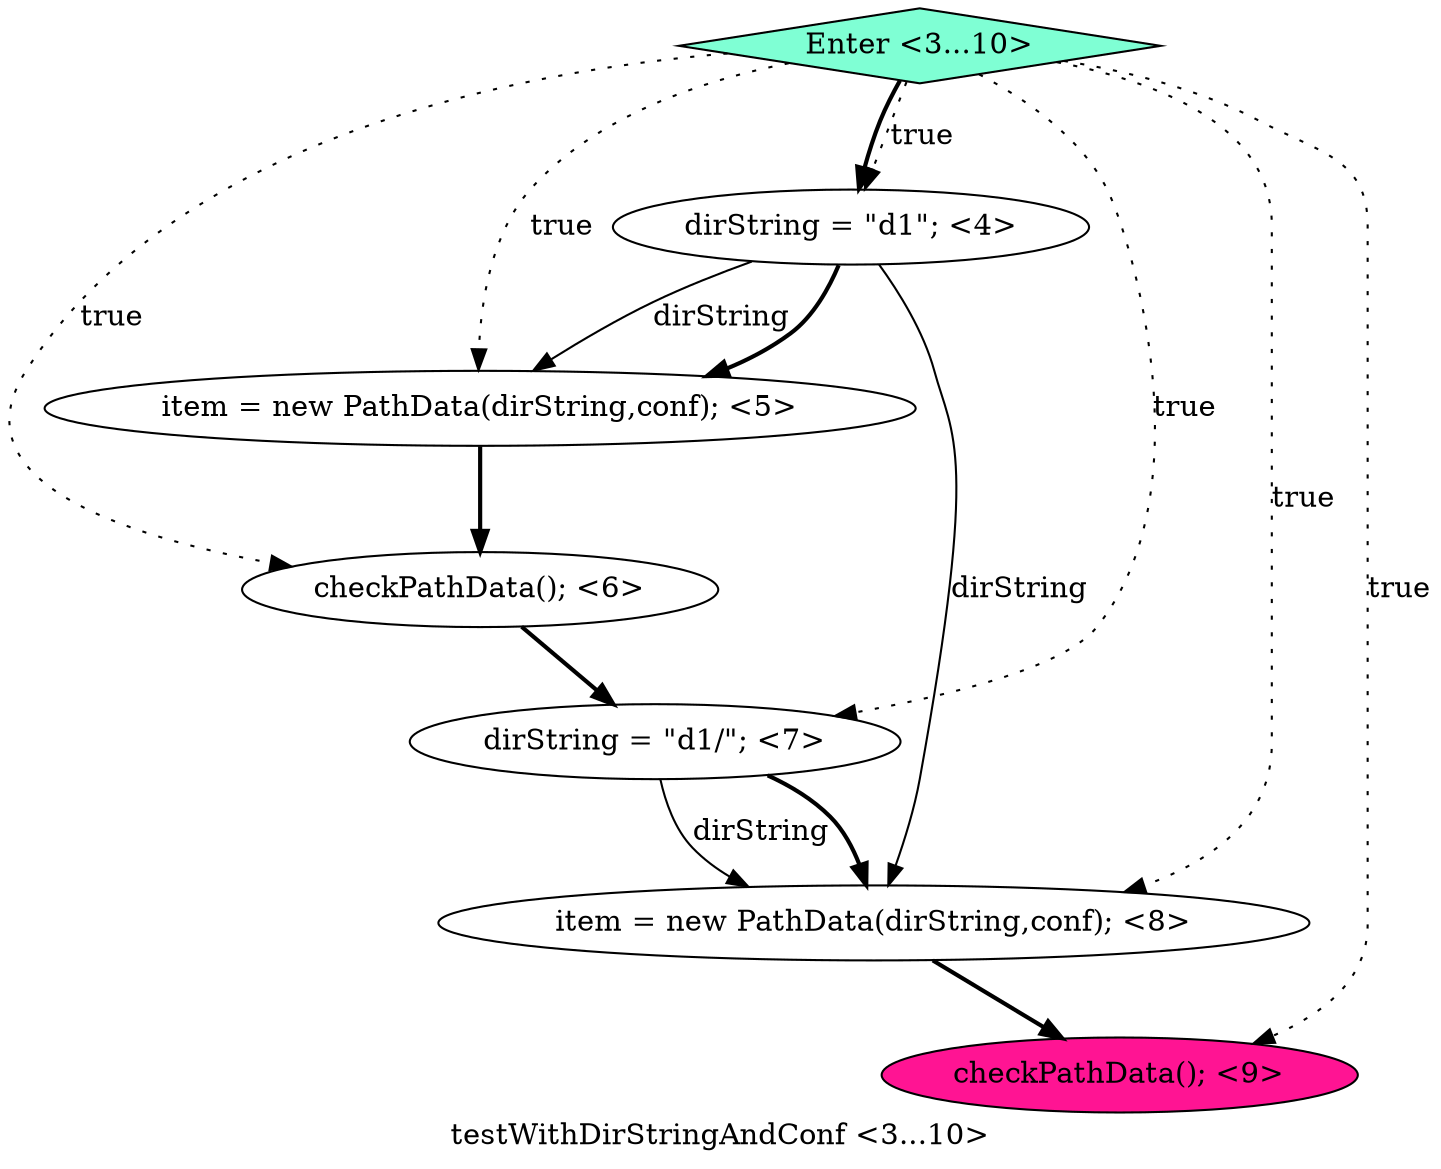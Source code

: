 digraph PDG {
label = "testWithDirStringAndConf <3...10>";
0.4 [style = filled, label = "item = new PathData(dirString,conf); <8>", fillcolor = white, shape = ellipse];
0.6 [style = filled, label = "Enter <3...10>", fillcolor = aquamarine, shape = diamond];
0.2 [style = filled, label = "checkPathData(); <6>", fillcolor = white, shape = ellipse];
0.1 [style = filled, label = "item = new PathData(dirString,conf); <5>", fillcolor = white, shape = ellipse];
0.0 [style = filled, label = "dirString = \"d1\"; <4>", fillcolor = white, shape = ellipse];
0.3 [style = filled, label = "dirString = \"d1/\"; <7>", fillcolor = white, shape = ellipse];
0.5 [style = filled, label = "checkPathData(); <9>", fillcolor = deeppink, shape = ellipse];
0.0 -> 0.1 [style = solid, label="dirString"];
0.0 -> 0.1 [style = bold, label=""];
0.0 -> 0.4 [style = solid, label="dirString"];
0.1 -> 0.2 [style = bold, label=""];
0.2 -> 0.3 [style = bold, label=""];
0.3 -> 0.4 [style = solid, label="dirString"];
0.3 -> 0.4 [style = bold, label=""];
0.4 -> 0.5 [style = bold, label=""];
0.6 -> 0.0 [style = dotted, label="true"];
0.6 -> 0.0 [style = bold, label=""];
0.6 -> 0.1 [style = dotted, label="true"];
0.6 -> 0.2 [style = dotted, label="true"];
0.6 -> 0.3 [style = dotted, label="true"];
0.6 -> 0.4 [style = dotted, label="true"];
0.6 -> 0.5 [style = dotted, label="true"];
}
